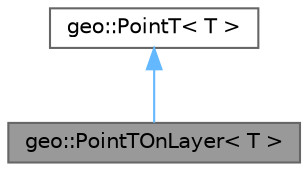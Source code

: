 digraph "geo::PointTOnLayer&lt; T &gt;"
{
 // LATEX_PDF_SIZE
  bgcolor="transparent";
  edge [fontname=Helvetica,fontsize=10,labelfontname=Helvetica,labelfontsize=10];
  node [fontname=Helvetica,fontsize=10,shape=box,height=0.2,width=0.4];
  Node1 [id="Node000001",label="geo::PointTOnLayer\< T \>",height=0.2,width=0.4,color="gray40", fillcolor="grey60", style="filled", fontcolor="black",tooltip="Point on layer."];
  Node2 -> Node1 [id="edge1_Node000001_Node000002",dir="back",color="steelblue1",style="solid",tooltip=" "];
  Node2 [id="Node000002",label="geo::PointT\< T \>",height=0.2,width=0.4,color="gray40", fillcolor="white", style="filled",URL="$classgeo_1_1_point_t.html",tooltip="2D Point"];
}
